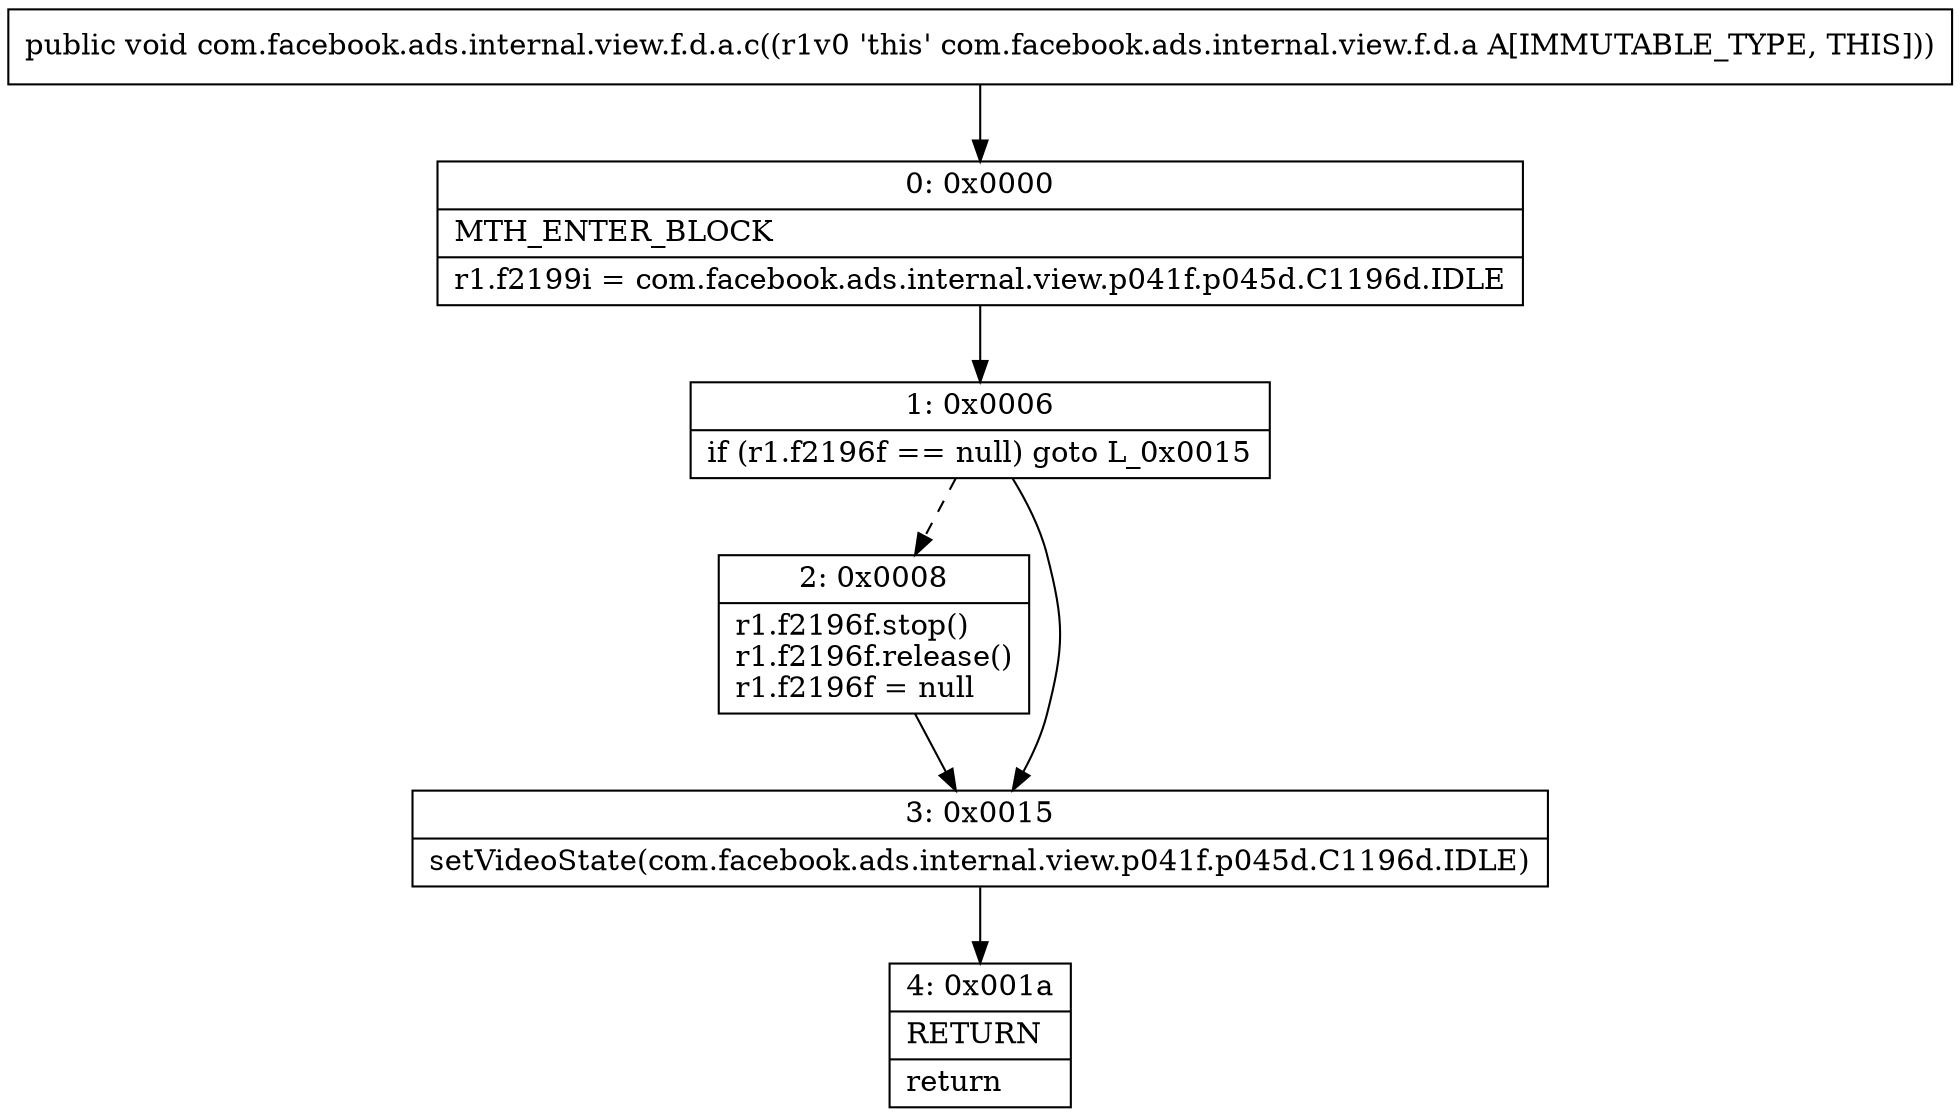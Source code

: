 digraph "CFG forcom.facebook.ads.internal.view.f.d.a.c()V" {
Node_0 [shape=record,label="{0\:\ 0x0000|MTH_ENTER_BLOCK\l|r1.f2199i = com.facebook.ads.internal.view.p041f.p045d.C1196d.IDLE\l}"];
Node_1 [shape=record,label="{1\:\ 0x0006|if (r1.f2196f == null) goto L_0x0015\l}"];
Node_2 [shape=record,label="{2\:\ 0x0008|r1.f2196f.stop()\lr1.f2196f.release()\lr1.f2196f = null\l}"];
Node_3 [shape=record,label="{3\:\ 0x0015|setVideoState(com.facebook.ads.internal.view.p041f.p045d.C1196d.IDLE)\l}"];
Node_4 [shape=record,label="{4\:\ 0x001a|RETURN\l|return\l}"];
MethodNode[shape=record,label="{public void com.facebook.ads.internal.view.f.d.a.c((r1v0 'this' com.facebook.ads.internal.view.f.d.a A[IMMUTABLE_TYPE, THIS])) }"];
MethodNode -> Node_0;
Node_0 -> Node_1;
Node_1 -> Node_2[style=dashed];
Node_1 -> Node_3;
Node_2 -> Node_3;
Node_3 -> Node_4;
}

